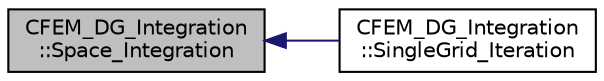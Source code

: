 digraph "CFEM_DG_Integration::Space_Integration"
{
  edge [fontname="Helvetica",fontsize="10",labelfontname="Helvetica",labelfontsize="10"];
  node [fontname="Helvetica",fontsize="10",shape=record];
  rankdir="LR";
  Node37 [label="CFEM_DG_Integration\l::Space_Integration",height=0.2,width=0.4,color="black", fillcolor="grey75", style="filled", fontcolor="black"];
  Node37 -> Node38 [dir="back",color="midnightblue",fontsize="10",style="solid",fontname="Helvetica"];
  Node38 [label="CFEM_DG_Integration\l::SingleGrid_Iteration",height=0.2,width=0.4,color="black", fillcolor="white", style="filled",URL="$class_c_f_e_m___d_g___integration.html#a257b5aa24534c1864ea47c069edf1f1d",tooltip="Do the numerical integration (implicit) of the turbulence solver. "];
}
